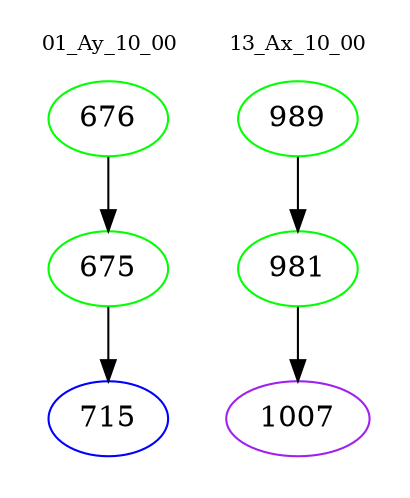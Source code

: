 digraph{
subgraph cluster_0 {
color = white
label = "01_Ay_10_00";
fontsize=10;
T0_676 [label="676", color="green"]
T0_676 -> T0_675 [color="black"]
T0_675 [label="675", color="green"]
T0_675 -> T0_715 [color="black"]
T0_715 [label="715", color="blue"]
}
subgraph cluster_1 {
color = white
label = "13_Ax_10_00";
fontsize=10;
T1_989 [label="989", color="green"]
T1_989 -> T1_981 [color="black"]
T1_981 [label="981", color="green"]
T1_981 -> T1_1007 [color="black"]
T1_1007 [label="1007", color="purple"]
}
}
